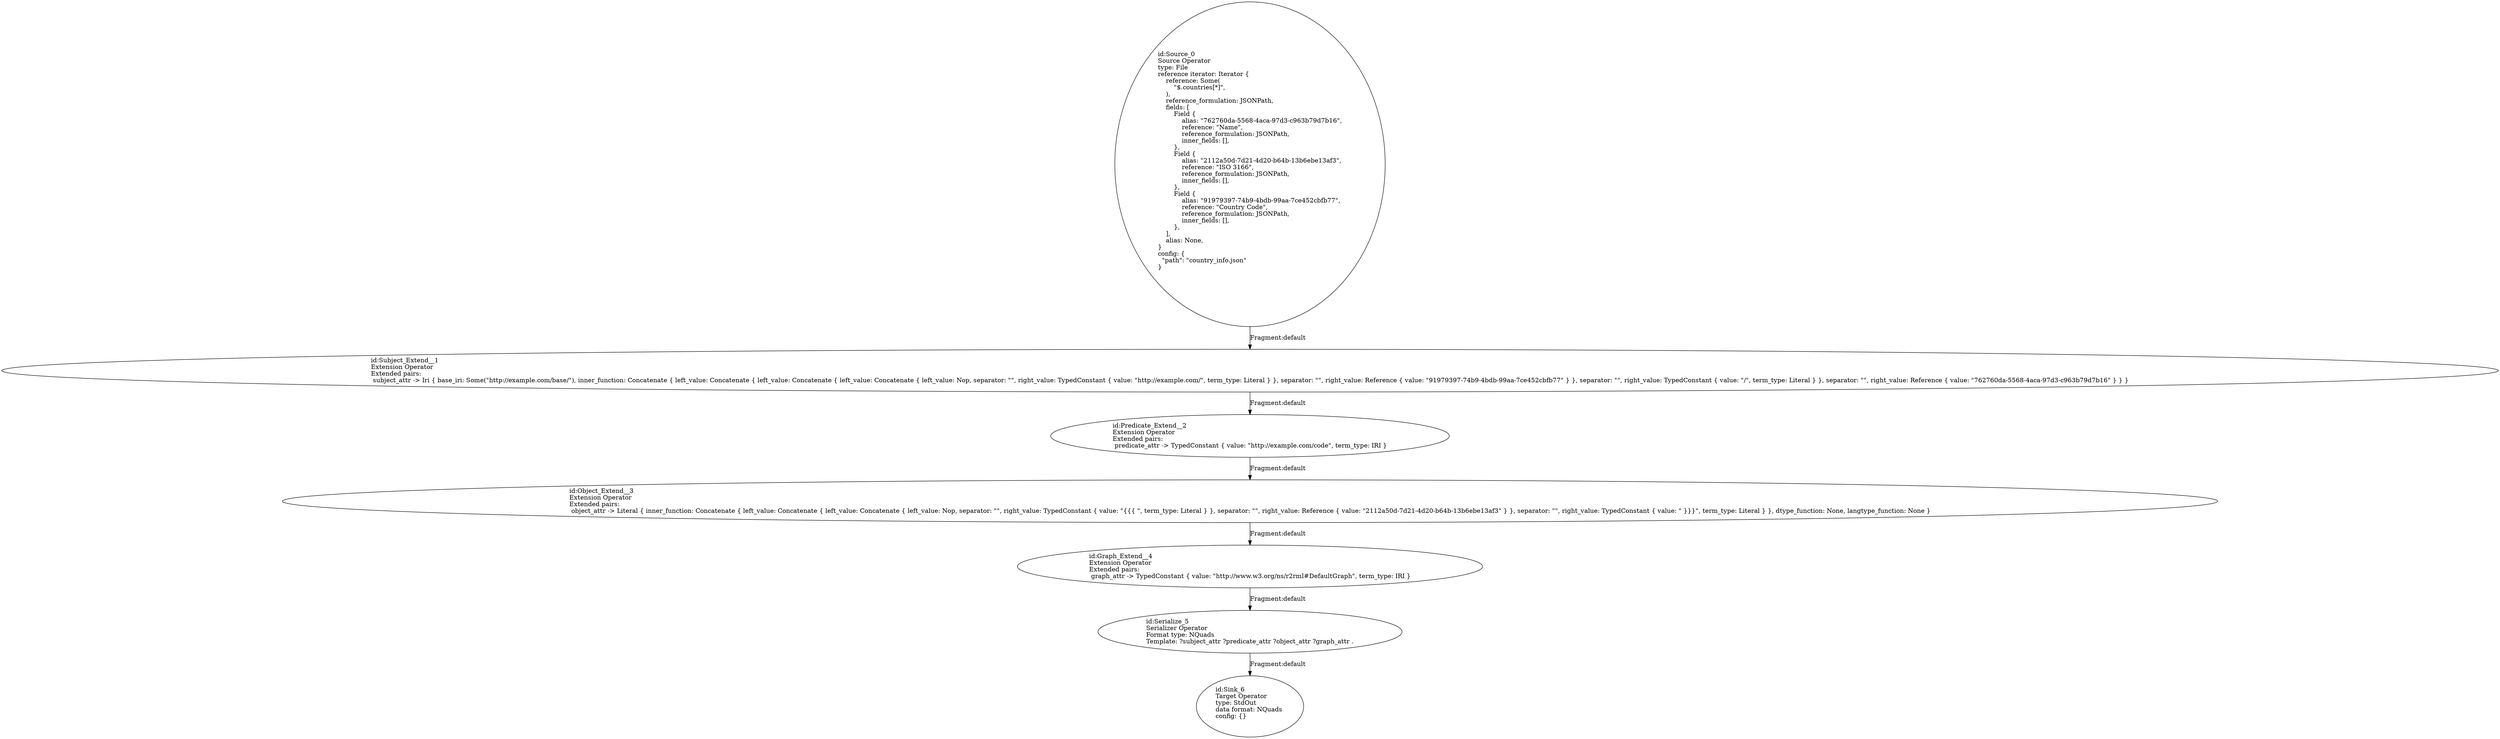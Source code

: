 digraph {
    0 [ label = "id:Source_0 \lSource Operator\ltype: File \lreference iterator: Iterator {\l    reference: Some(\l        \"$.countries[*]\",\l    ),\l    reference_formulation: JSONPath,\l    fields: [\l        Field {\l            alias: \"762760da-5568-4aca-97d3-c963b79d7b16\",\l            reference: \"Name\",\l            reference_formulation: JSONPath,\l            inner_fields: [],\l        },\l        Field {\l            alias: \"2112a50d-7d21-4d20-b64b-13b6ebe13af3\",\l            reference: \"ISO 3166\",\l            reference_formulation: JSONPath,\l            inner_fields: [],\l        },\l        Field {\l            alias: \"91979397-74b9-4bdb-99aa-7ce452cbfb77\",\l            reference: \"Country Code\",\l            reference_formulation: JSONPath,\l            inner_fields: [],\l        },\l    ],\l    alias: None,\l} \lconfig: {\l  \"path\": \"country_info.json\"\l}\l             " ]
    1 [ label = "id:Subject_Extend__1 \lExtension Operator\lExtended pairs: \l subject_attr -> Iri { base_iri: Some(\"http://example.com/base/\"), inner_function: Concatenate { left_value: Concatenate { left_value: Concatenate { left_value: Concatenate { left_value: Nop, separator: \"\", right_value: TypedConstant { value: \"http://example.com/\", term_type: Literal } }, separator: \"\", right_value: Reference { value: \"91979397-74b9-4bdb-99aa-7ce452cbfb77\" } }, separator: \"\", right_value: TypedConstant { value: \"/\", term_type: Literal } }, separator: \"\", right_value: Reference { value: \"762760da-5568-4aca-97d3-c963b79d7b16\" } } }" ]
    2 [ label = "id:Predicate_Extend__2 \lExtension Operator\lExtended pairs: \l predicate_attr -> TypedConstant { value: \"http://example.com/code\", term_type: IRI }" ]
    3 [ label = "id:Object_Extend__3 \lExtension Operator\lExtended pairs: \l object_attr -> Literal { inner_function: Concatenate { left_value: Concatenate { left_value: Concatenate { left_value: Nop, separator: \"\", right_value: TypedConstant { value: \"{{{ \", term_type: Literal } }, separator: \"\", right_value: Reference { value: \"2112a50d-7d21-4d20-b64b-13b6ebe13af3\" } }, separator: \"\", right_value: TypedConstant { value: \" }}}\", term_type: Literal } }, dtype_function: None, langtype_function: None }" ]
    4 [ label = "id:Graph_Extend__4 \lExtension Operator\lExtended pairs: \l graph_attr -> TypedConstant { value: \"http://www.w3.org/ns/r2rml#DefaultGraph\", term_type: IRI }" ]
    5 [ label = "id:Serialize_5 \lSerializer Operator\lFormat type: NQuads\lTemplate: ?subject_attr ?predicate_attr ?object_attr ?graph_attr ." ]
    6 [ label = "id:Sink_6 \lTarget Operator\ltype: StdOut \ldata format: NQuads \lconfig: {}\l             " ]
    0 -> 1 [ label = "Fragment:default" ]
    1 -> 2 [ label = "Fragment:default" ]
    2 -> 3 [ label = "Fragment:default" ]
    3 -> 4 [ label = "Fragment:default" ]
    4 -> 5 [ label = "Fragment:default" ]
    5 -> 6 [ label = "Fragment:default" ]
}
